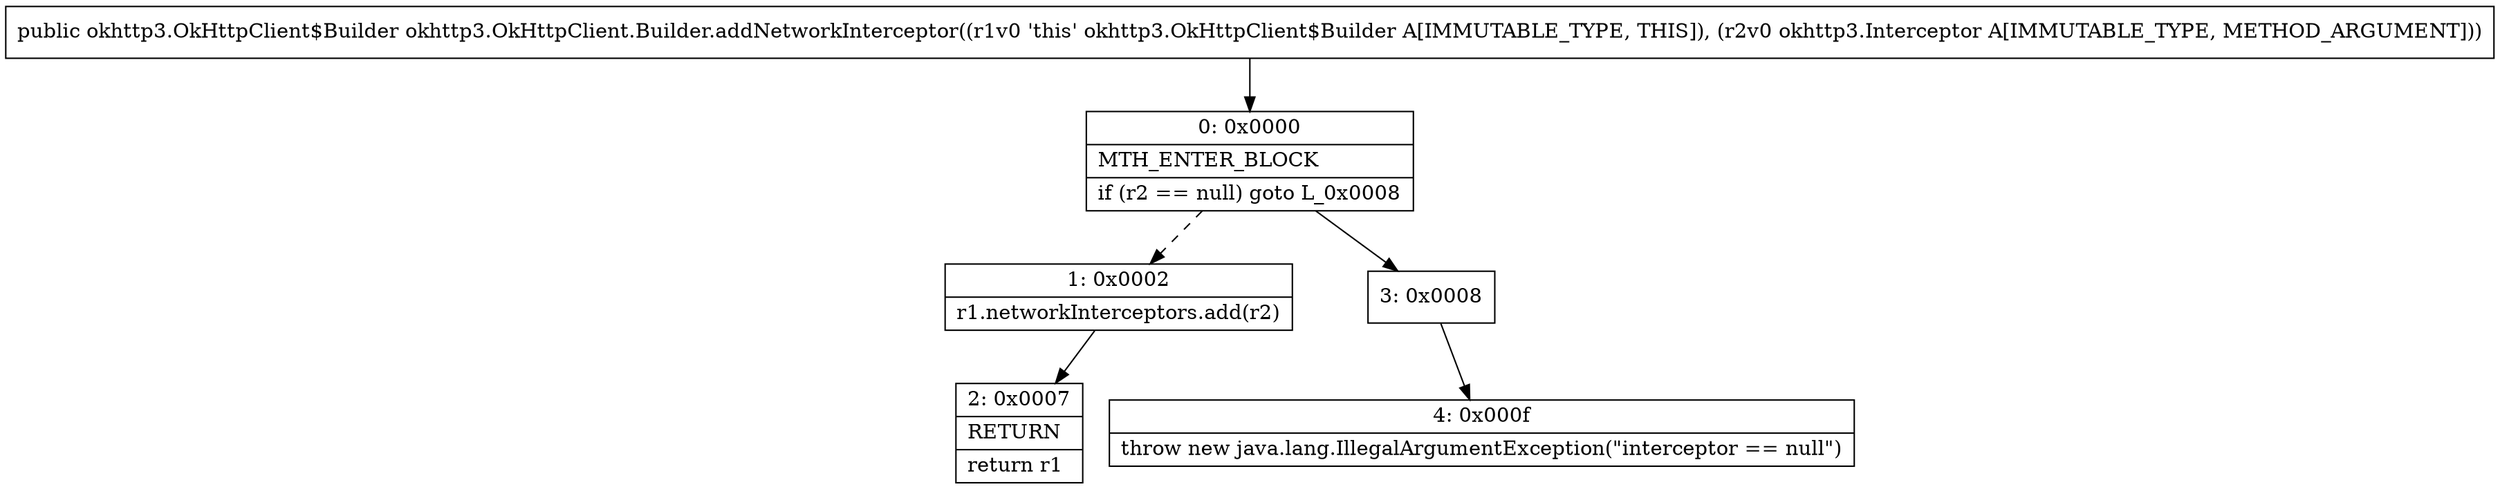 digraph "CFG forokhttp3.OkHttpClient.Builder.addNetworkInterceptor(Lokhttp3\/Interceptor;)Lokhttp3\/OkHttpClient$Builder;" {
Node_0 [shape=record,label="{0\:\ 0x0000|MTH_ENTER_BLOCK\l|if (r2 == null) goto L_0x0008\l}"];
Node_1 [shape=record,label="{1\:\ 0x0002|r1.networkInterceptors.add(r2)\l}"];
Node_2 [shape=record,label="{2\:\ 0x0007|RETURN\l|return r1\l}"];
Node_3 [shape=record,label="{3\:\ 0x0008}"];
Node_4 [shape=record,label="{4\:\ 0x000f|throw new java.lang.IllegalArgumentException(\"interceptor == null\")\l}"];
MethodNode[shape=record,label="{public okhttp3.OkHttpClient$Builder okhttp3.OkHttpClient.Builder.addNetworkInterceptor((r1v0 'this' okhttp3.OkHttpClient$Builder A[IMMUTABLE_TYPE, THIS]), (r2v0 okhttp3.Interceptor A[IMMUTABLE_TYPE, METHOD_ARGUMENT])) }"];
MethodNode -> Node_0;
Node_0 -> Node_1[style=dashed];
Node_0 -> Node_3;
Node_1 -> Node_2;
Node_3 -> Node_4;
}

